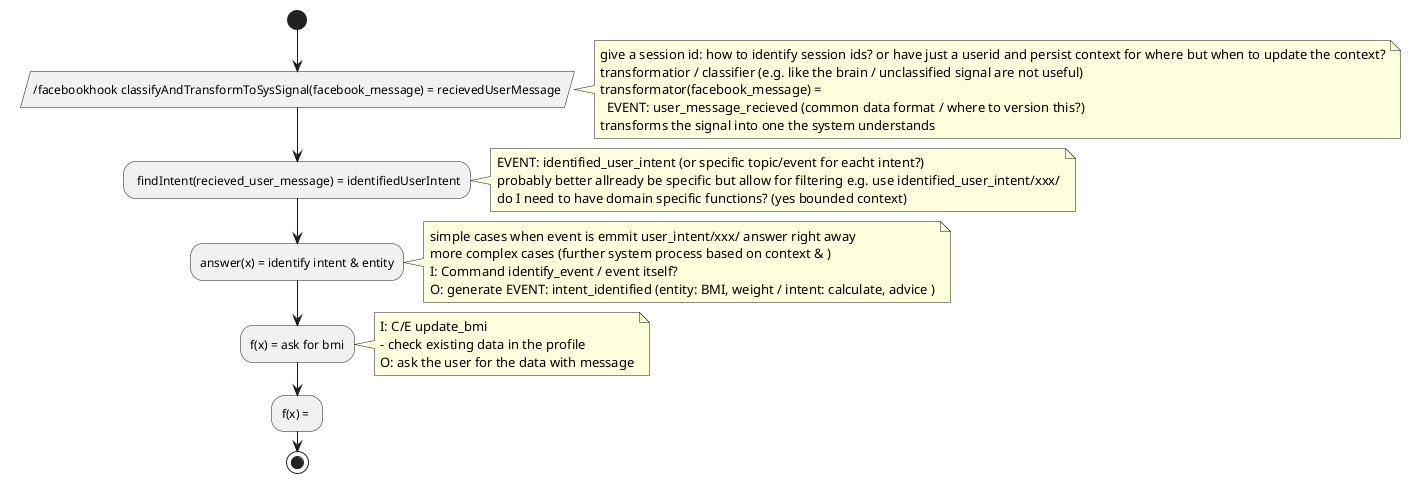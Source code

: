 @startuml
start
: /facebookhook classifyAndTransformToSysSignal(facebook_message) = recievedUserMessage /
note right
  give a session id: how to identify session ids? or have just a userid and persist context for where but when to update the context?
  transformatior / classifier (e.g. like the brain / unclassified signal are not useful)
  transformator(facebook_message) =
    EVENT: user_message_recieved (common data format / where to version this?)
  transforms the signal into one the system understands
end note
: findIntent(recieved_user_message) = identifiedUserIntent;
note right
  EVENT: identified_user_intent (or specific topic/event for eacht intent?)
  probably better allready be specific but allow for filtering e.g. use identified_user_intent/xxx/
  do I need to have domain specific functions? (yes bounded context)
end note 
:answer(x) = identify intent & entity;
note right
  simple cases when event is emmit user_intent/xxx/ answer right away
  more complex cases (further system process based on context & )
  I: Command identify_event / event itself?
  O: generate EVENT: intent_identified (entity: BMI, weight / intent: calculate, advice )
end note
:f(x) = ask for bmi;
note right
  I: C/E update_bmi
  - check existing data in the profile
  O: ask the user for the data with message
end note
:f(x) = ;
stop
@enduml